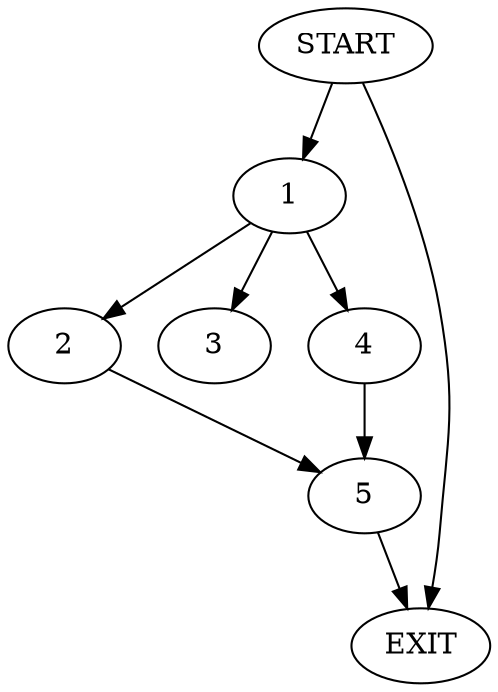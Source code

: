 digraph { 
0 [label="START"];
1;
2;
3;
4;
5;
6[label="EXIT"];
0 -> 1;
0 -> 6;
1 -> 4;
1 -> 2;
1:s2 -> 3;
2 -> 5;
4 -> 5;
5 -> 6;
}